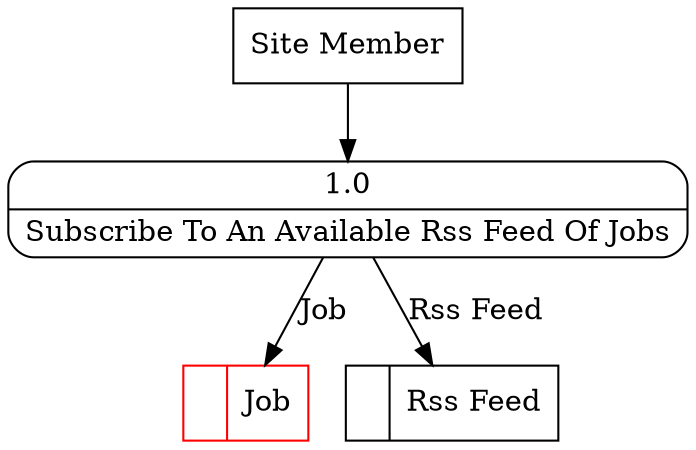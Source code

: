 digraph dfd2{ 
node[shape=record]
200 [label="<f0>  |<f1> Job " color=red];
201 [label="<f0>  |<f1> Rss Feed " ];
202 [label="Site Member" shape=box];
203 [label="{<f0> 1.0|<f1> Subscribe To An Available Rss Feed Of Jobs }" shape=Mrecord];
202 -> 203
203 -> 201 [label="Rss Feed"]
203 -> 200 [label="Job"]
}